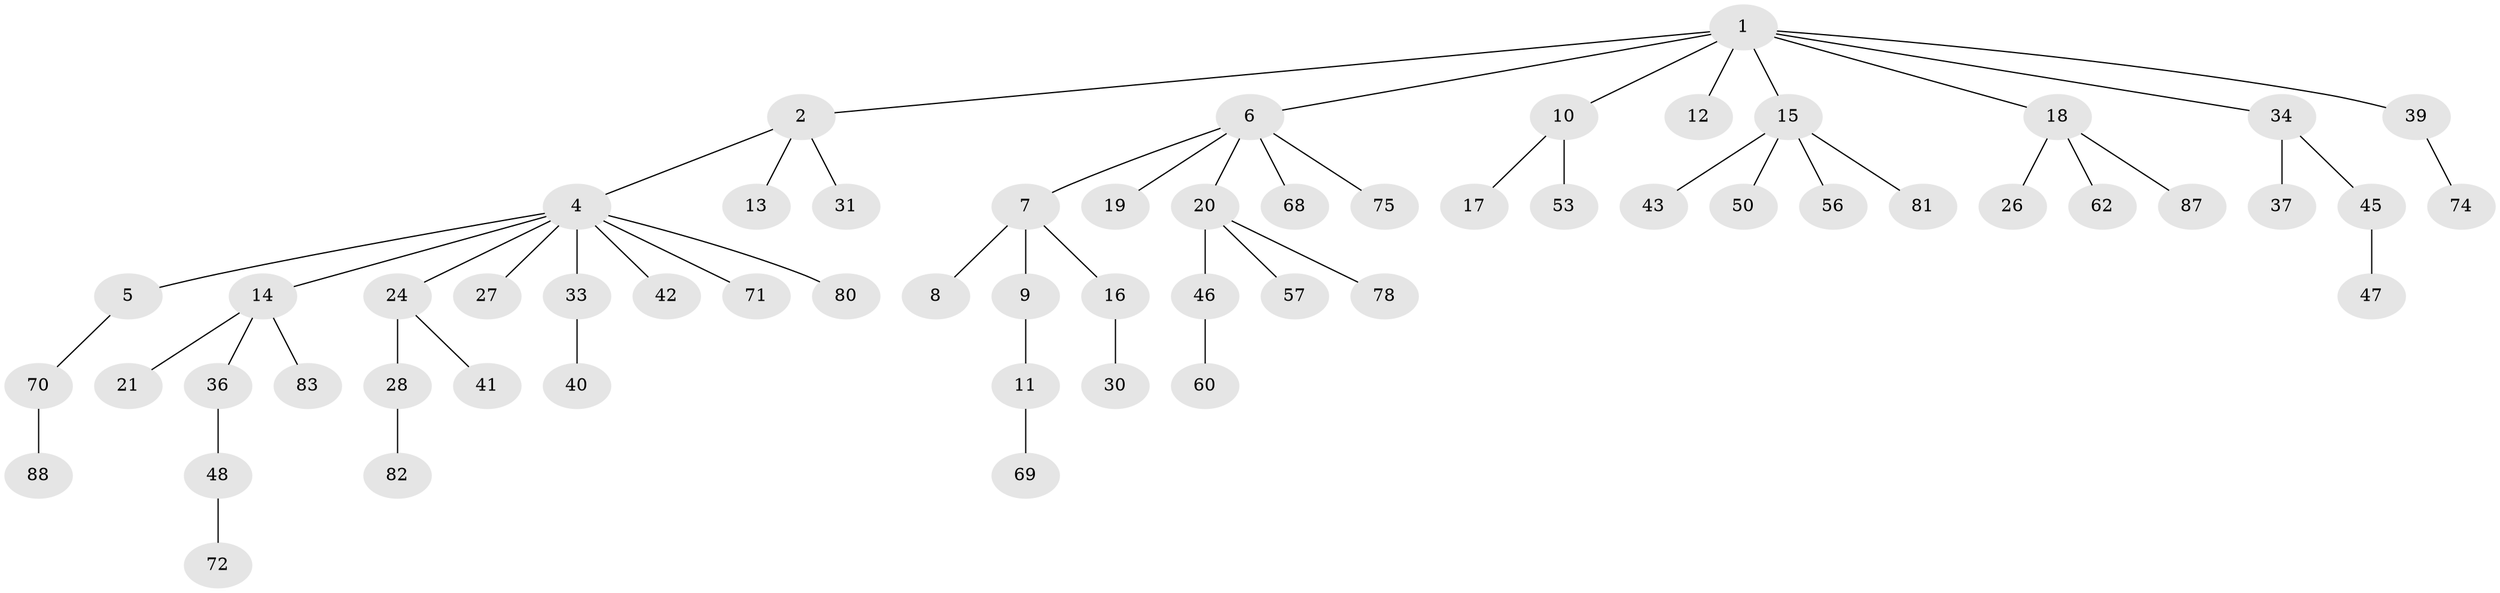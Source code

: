 // Generated by graph-tools (version 1.1) at 2025/52/02/27/25 19:52:13]
// undirected, 59 vertices, 58 edges
graph export_dot {
graph [start="1"]
  node [color=gray90,style=filled];
  1 [super="+3"];
  2 [super="+55"];
  4 [super="+29"];
  5 [super="+73"];
  6 [super="+22"];
  7 [super="+89"];
  8;
  9;
  10 [super="+67"];
  11 [super="+44"];
  12;
  13;
  14 [super="+38"];
  15 [super="+35"];
  16 [super="+54"];
  17;
  18 [super="+32"];
  19;
  20 [super="+77"];
  21 [super="+23"];
  24 [super="+25"];
  26;
  27 [super="+66"];
  28 [super="+59"];
  30 [super="+63"];
  31 [super="+85"];
  33 [super="+79"];
  34;
  36 [super="+49"];
  37 [super="+61"];
  39 [super="+64"];
  40 [super="+65"];
  41;
  42;
  43 [super="+58"];
  45;
  46 [super="+51"];
  47 [super="+52"];
  48;
  50;
  53;
  56;
  57 [super="+76"];
  60;
  62;
  68;
  69;
  70 [super="+86"];
  71 [super="+91"];
  72;
  74 [super="+90"];
  75;
  78;
  80;
  81;
  82 [super="+84"];
  83;
  87;
  88;
  1 -- 2;
  1 -- 15;
  1 -- 18;
  1 -- 34;
  1 -- 6;
  1 -- 39;
  1 -- 10;
  1 -- 12;
  2 -- 4;
  2 -- 13;
  2 -- 31;
  4 -- 5;
  4 -- 14;
  4 -- 24;
  4 -- 27;
  4 -- 42;
  4 -- 71;
  4 -- 80;
  4 -- 33;
  5 -- 70;
  6 -- 7;
  6 -- 19;
  6 -- 20;
  6 -- 68;
  6 -- 75;
  7 -- 8;
  7 -- 9;
  7 -- 16;
  9 -- 11;
  10 -- 17;
  10 -- 53;
  11 -- 69;
  14 -- 21;
  14 -- 36;
  14 -- 83;
  15 -- 81;
  15 -- 56;
  15 -- 50;
  15 -- 43;
  16 -- 30;
  18 -- 26;
  18 -- 62;
  18 -- 87;
  20 -- 46;
  20 -- 57;
  20 -- 78;
  24 -- 41;
  24 -- 28;
  28 -- 82;
  33 -- 40;
  34 -- 37;
  34 -- 45;
  36 -- 48;
  39 -- 74;
  45 -- 47;
  46 -- 60;
  48 -- 72;
  70 -- 88;
}
